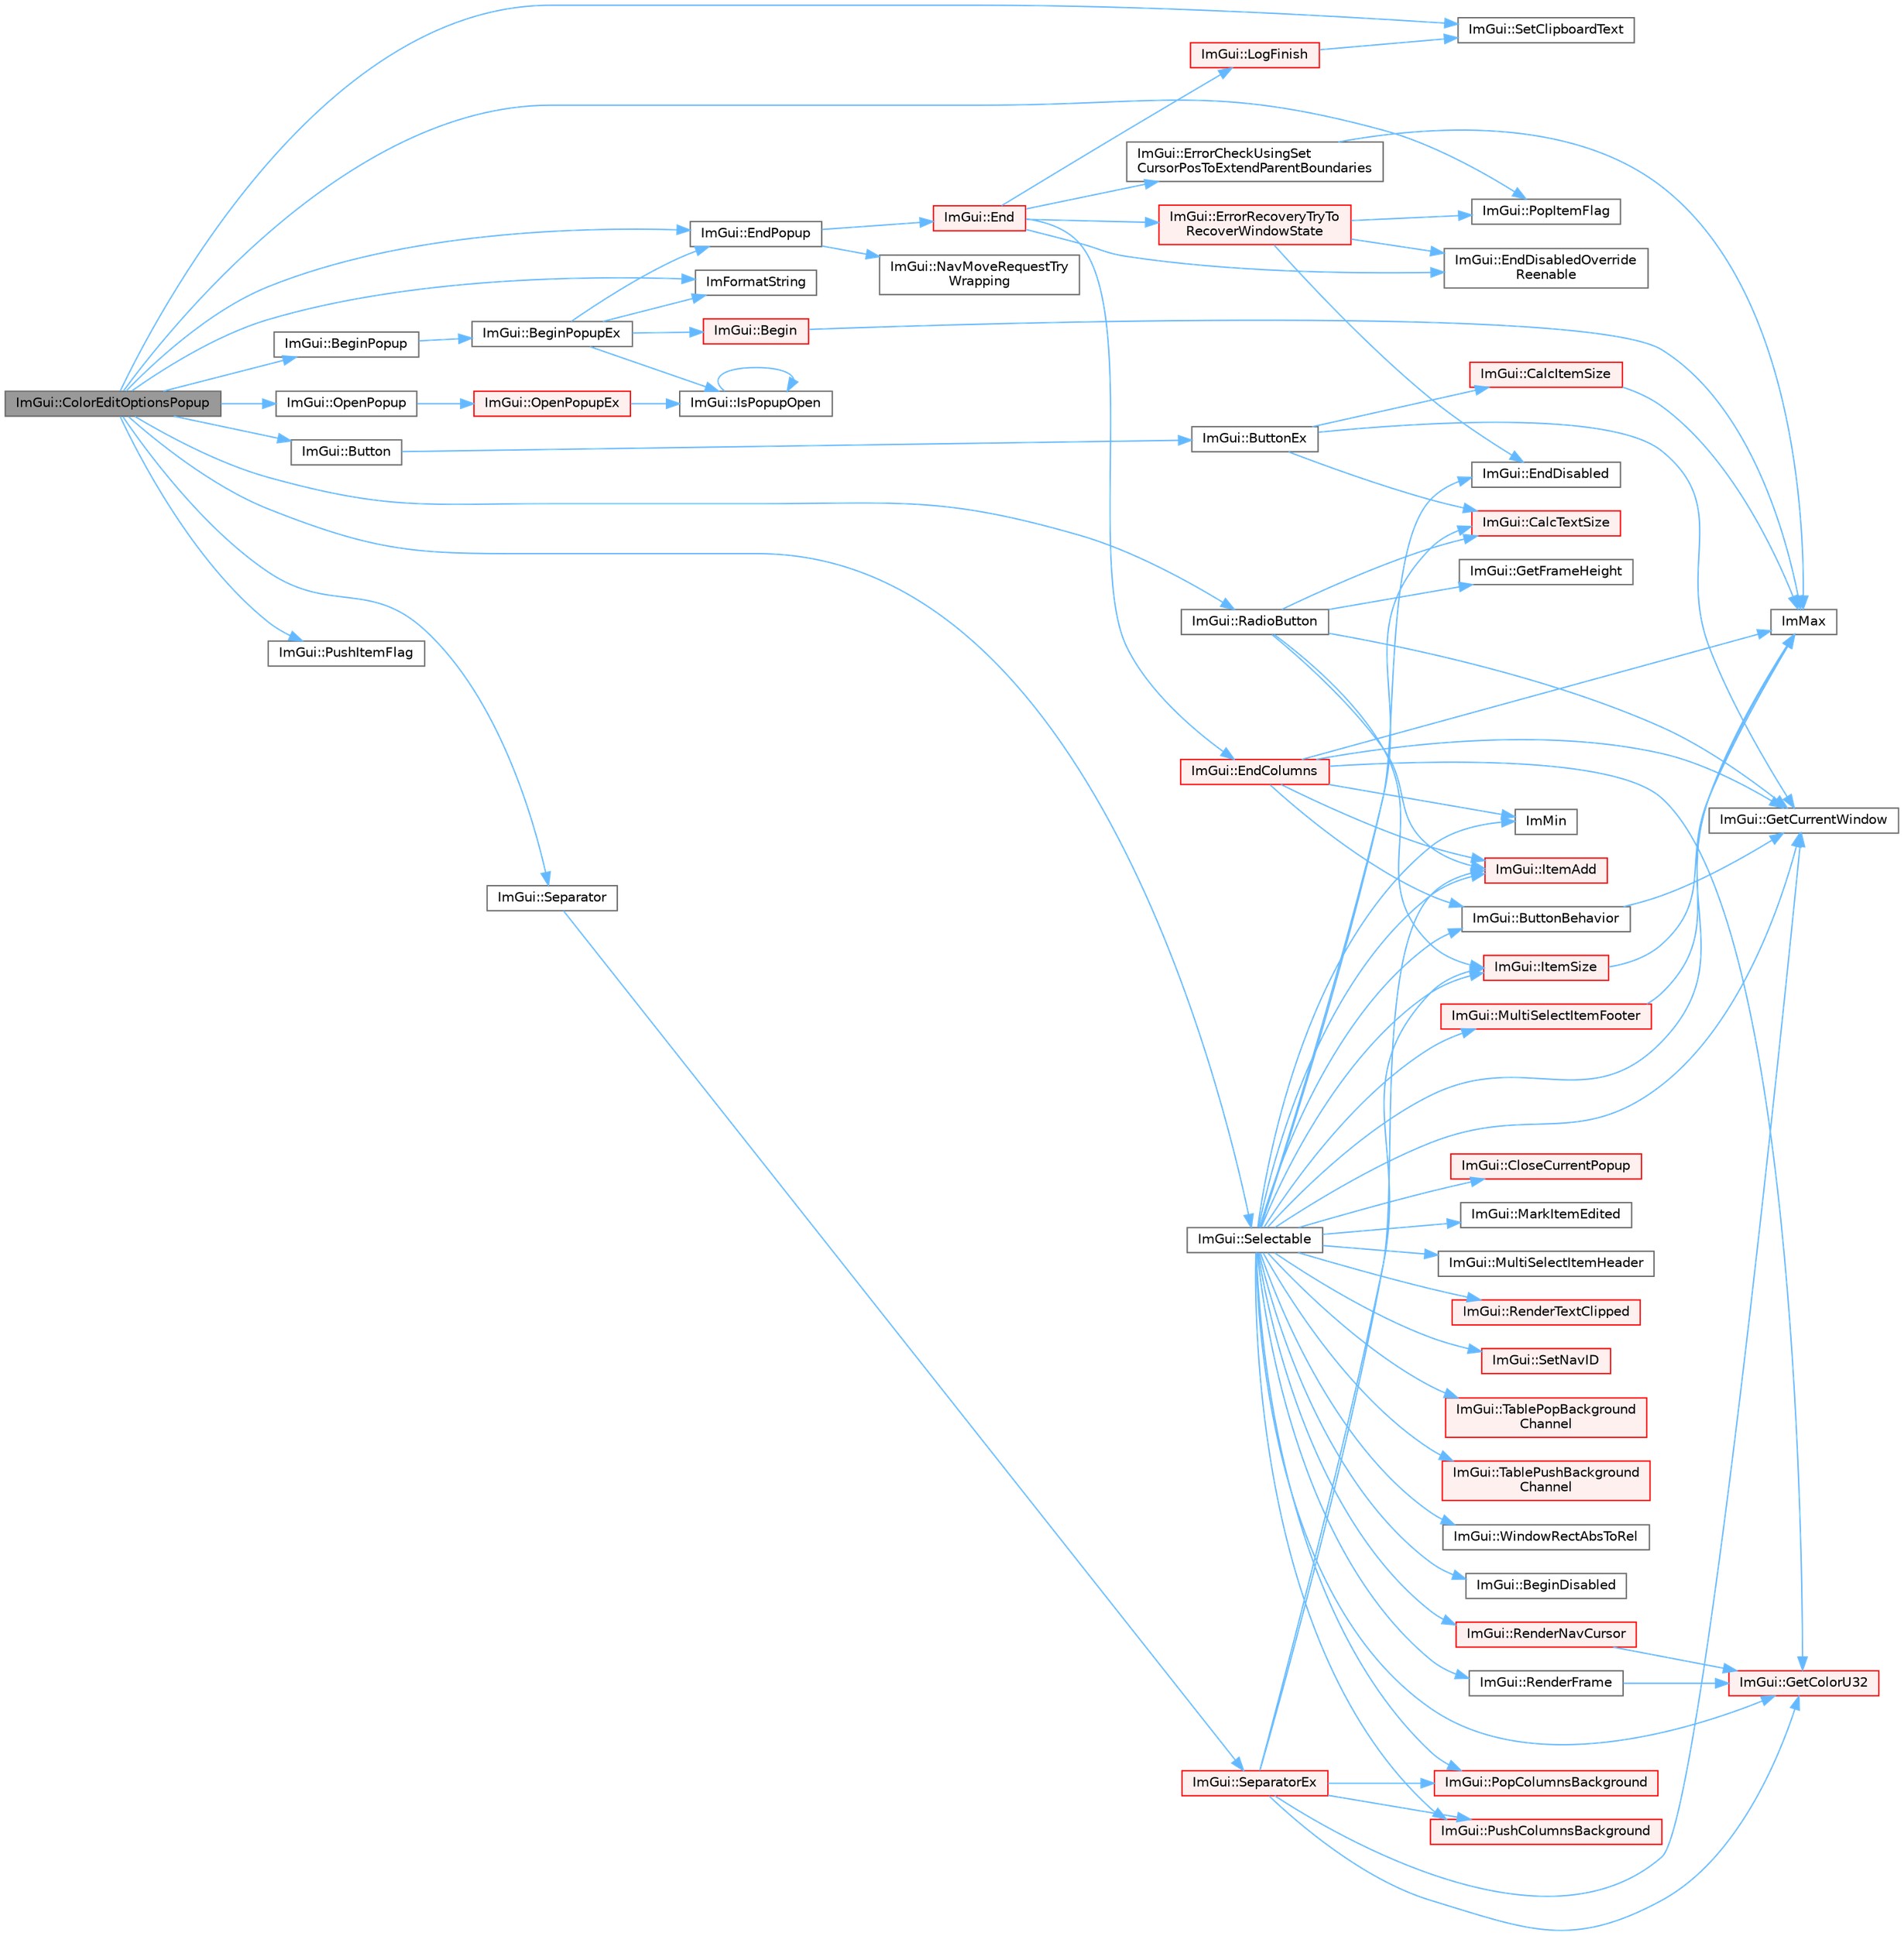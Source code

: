 digraph "ImGui::ColorEditOptionsPopup"
{
 // LATEX_PDF_SIZE
  bgcolor="transparent";
  edge [fontname=Helvetica,fontsize=10,labelfontname=Helvetica,labelfontsize=10];
  node [fontname=Helvetica,fontsize=10,shape=box,height=0.2,width=0.4];
  rankdir="LR";
  Node1 [id="Node000001",label="ImGui::ColorEditOptionsPopup",height=0.2,width=0.4,color="gray40", fillcolor="grey60", style="filled", fontcolor="black",tooltip=" "];
  Node1 -> Node2 [id="edge84_Node000001_Node000002",color="steelblue1",style="solid",tooltip=" "];
  Node2 [id="Node000002",label="ImGui::BeginPopup",height=0.2,width=0.4,color="grey40", fillcolor="white", style="filled",URL="$namespace_im_gui.html#a10e213926d8ca212266bc5fbded1e026",tooltip=" "];
  Node2 -> Node3 [id="edge85_Node000002_Node000003",color="steelblue1",style="solid",tooltip=" "];
  Node3 [id="Node000003",label="ImGui::BeginPopupEx",height=0.2,width=0.4,color="grey40", fillcolor="white", style="filled",URL="$namespace_im_gui.html#a9bb87665314f24d473daefd570d43db1",tooltip=" "];
  Node3 -> Node4 [id="edge86_Node000003_Node000004",color="steelblue1",style="solid",tooltip=" "];
  Node4 [id="Node000004",label="ImGui::Begin",height=0.2,width=0.4,color="red", fillcolor="#FFF0F0", style="filled",URL="$namespace_im_gui.html#a581e58db0bc930bafa4a5d23093a2b99",tooltip=" "];
  Node4 -> Node7 [id="edge87_Node000004_Node000007",color="steelblue1",style="solid",tooltip=" "];
  Node7 [id="Node000007",label="ImMax",height=0.2,width=0.4,color="grey40", fillcolor="white", style="filled",URL="$imgui__internal_8h.html#a7667efd95147d0422f140917c71a9226",tooltip=" "];
  Node3 -> Node246 [id="edge88_Node000003_Node000246",color="steelblue1",style="solid",tooltip=" "];
  Node246 [id="Node000246",label="ImGui::EndPopup",height=0.2,width=0.4,color="grey40", fillcolor="white", style="filled",URL="$namespace_im_gui.html#aa6a9b5696f2ea7eed7683425fc77b8f2",tooltip=" "];
  Node246 -> Node86 [id="edge89_Node000246_Node000086",color="steelblue1",style="solid",tooltip=" "];
  Node86 [id="Node000086",label="ImGui::End",height=0.2,width=0.4,color="red", fillcolor="#FFF0F0", style="filled",URL="$namespace_im_gui.html#a5479d93794a004c67ceb6d13f37c8254",tooltip=" "];
  Node86 -> Node87 [id="edge90_Node000086_Node000087",color="steelblue1",style="solid",tooltip=" "];
  Node87 [id="Node000087",label="ImGui::EndColumns",height=0.2,width=0.4,color="red", fillcolor="#FFF0F0", style="filled",URL="$namespace_im_gui.html#af93bed3bce5475fe4d525d744f16aa20",tooltip=" "];
  Node87 -> Node88 [id="edge91_Node000087_Node000088",color="steelblue1",style="solid",tooltip=" "];
  Node88 [id="Node000088",label="ImGui::ButtonBehavior",height=0.2,width=0.4,color="grey40", fillcolor="white", style="filled",URL="$namespace_im_gui.html#a65a4f18b1bc8ce0f351687922089f374",tooltip=" "];
  Node88 -> Node89 [id="edge92_Node000088_Node000089",color="steelblue1",style="solid",tooltip=" "];
  Node89 [id="Node000089",label="ImGui::GetCurrentWindow",height=0.2,width=0.4,color="grey40", fillcolor="white", style="filled",URL="$namespace_im_gui.html#ac452417b5004ca16a814a72cff153526",tooltip=" "];
  Node87 -> Node90 [id="edge93_Node000087_Node000090",color="steelblue1",style="solid",tooltip=" "];
  Node90 [id="Node000090",label="ImGui::GetColorU32",height=0.2,width=0.4,color="red", fillcolor="#FFF0F0", style="filled",URL="$namespace_im_gui.html#a0de2d9bd347d9866511eb8d014e62556",tooltip=" "];
  Node87 -> Node89 [id="edge94_Node000087_Node000089",color="steelblue1",style="solid",tooltip=" "];
  Node87 -> Node7 [id="edge95_Node000087_Node000007",color="steelblue1",style="solid",tooltip=" "];
  Node87 -> Node8 [id="edge96_Node000087_Node000008",color="steelblue1",style="solid",tooltip=" "];
  Node8 [id="Node000008",label="ImMin",height=0.2,width=0.4,color="grey40", fillcolor="white", style="filled",URL="$imgui__internal_8h.html#a7f9d7828066a9d61b5630adcdf4655d3",tooltip=" "];
  Node87 -> Node112 [id="edge97_Node000087_Node000112",color="steelblue1",style="solid",tooltip=" "];
  Node112 [id="Node000112",label="ImGui::ItemAdd",height=0.2,width=0.4,color="red", fillcolor="#FFF0F0", style="filled",URL="$namespace_im_gui.html#a0c2ccafc8d403c02a6590ac21157b9ac",tooltip=" "];
  Node86 -> Node167 [id="edge98_Node000086_Node000167",color="steelblue1",style="solid",tooltip=" "];
  Node167 [id="Node000167",label="ImGui::EndDisabledOverride\lReenable",height=0.2,width=0.4,color="grey40", fillcolor="white", style="filled",URL="$namespace_im_gui.html#a336225979f3fe3fd9ceba657123f9084",tooltip=" "];
  Node86 -> Node168 [id="edge99_Node000086_Node000168",color="steelblue1",style="solid",tooltip=" "];
  Node168 [id="Node000168",label="ImGui::ErrorCheckUsingSet\lCursorPosToExtendParentBoundaries",height=0.2,width=0.4,color="grey40", fillcolor="white", style="filled",URL="$namespace_im_gui.html#ad5832500c14abd9e76e376b82701385b",tooltip=" "];
  Node168 -> Node7 [id="edge100_Node000168_Node000007",color="steelblue1",style="solid",tooltip=" "];
  Node86 -> Node169 [id="edge101_Node000086_Node000169",color="steelblue1",style="solid",tooltip=" "];
  Node169 [id="Node000169",label="ImGui::ErrorRecoveryTryTo\lRecoverWindowState",height=0.2,width=0.4,color="red", fillcolor="#FFF0F0", style="filled",URL="$namespace_im_gui.html#a9e02d2905347634105ecc057a0824e1a",tooltip=" "];
  Node169 -> Node170 [id="edge102_Node000169_Node000170",color="steelblue1",style="solid",tooltip=" "];
  Node170 [id="Node000170",label="ImGui::EndDisabled",height=0.2,width=0.4,color="grey40", fillcolor="white", style="filled",URL="$namespace_im_gui.html#a9e6088c6c690ddff1302b6e42b380733",tooltip=" "];
  Node169 -> Node167 [id="edge103_Node000169_Node000167",color="steelblue1",style="solid",tooltip=" "];
  Node169 -> Node229 [id="edge104_Node000169_Node000229",color="steelblue1",style="solid",tooltip=" "];
  Node229 [id="Node000229",label="ImGui::PopItemFlag",height=0.2,width=0.4,color="grey40", fillcolor="white", style="filled",URL="$namespace_im_gui.html#aa93281155e1dd23715dbd384e91edc6b",tooltip=" "];
  Node86 -> Node359 [id="edge105_Node000086_Node000359",color="steelblue1",style="solid",tooltip=" "];
  Node359 [id="Node000359",label="ImGui::LogFinish",height=0.2,width=0.4,color="red", fillcolor="#FFF0F0", style="filled",URL="$namespace_im_gui.html#a2ebcd048d1ca025fb972e1c2e920e3f3",tooltip=" "];
  Node359 -> Node361 [id="edge106_Node000359_Node000361",color="steelblue1",style="solid",tooltip=" "];
  Node361 [id="Node000361",label="ImGui::SetClipboardText",height=0.2,width=0.4,color="grey40", fillcolor="white", style="filled",URL="$namespace_im_gui.html#aa4824a1b351c063b4aff9b9f4fb5fd4d",tooltip=" "];
  Node246 -> Node204 [id="edge107_Node000246_Node000204",color="steelblue1",style="solid",tooltip=" "];
  Node204 [id="Node000204",label="ImGui::NavMoveRequestTry\lWrapping",height=0.2,width=0.4,color="grey40", fillcolor="white", style="filled",URL="$namespace_im_gui.html#a95a9a1a5411cccb918fc29a0b0d3f953",tooltip=" "];
  Node3 -> Node26 [id="edge108_Node000003_Node000026",color="steelblue1",style="solid",tooltip=" "];
  Node26 [id="Node000026",label="ImFormatString",height=0.2,width=0.4,color="grey40", fillcolor="white", style="filled",URL="$imgui_8cpp.html#a75ccaf7d676b1f567ba888ae42ac3809",tooltip=" "];
  Node3 -> Node252 [id="edge109_Node000003_Node000252",color="steelblue1",style="solid",tooltip=" "];
  Node252 [id="Node000252",label="ImGui::IsPopupOpen",height=0.2,width=0.4,color="grey40", fillcolor="white", style="filled",URL="$namespace_im_gui.html#a0e351145d0936e79948094166757712e",tooltip=" "];
  Node252 -> Node252 [id="edge110_Node000252_Node000252",color="steelblue1",style="solid",tooltip=" "];
  Node1 -> Node516 [id="edge111_Node000001_Node000516",color="steelblue1",style="solid",tooltip=" "];
  Node516 [id="Node000516",label="ImGui::Button",height=0.2,width=0.4,color="grey40", fillcolor="white", style="filled",URL="$namespace_im_gui.html#a38094c568ce398db5a3abb9d3ac92030",tooltip=" "];
  Node516 -> Node517 [id="edge112_Node000516_Node000517",color="steelblue1",style="solid",tooltip=" "];
  Node517 [id="Node000517",label="ImGui::ButtonEx",height=0.2,width=0.4,color="grey40", fillcolor="white", style="filled",URL="$namespace_im_gui.html#ae479220c66b039874c6e4c9e9b22849f",tooltip=" "];
  Node517 -> Node518 [id="edge113_Node000517_Node000518",color="steelblue1",style="solid",tooltip=" "];
  Node518 [id="Node000518",label="ImGui::CalcItemSize",height=0.2,width=0.4,color="red", fillcolor="#FFF0F0", style="filled",URL="$namespace_im_gui.html#acaef0497f7982dd98bf215e50129cd9b",tooltip=" "];
  Node518 -> Node7 [id="edge114_Node000518_Node000007",color="steelblue1",style="solid",tooltip=" "];
  Node517 -> Node142 [id="edge115_Node000517_Node000142",color="steelblue1",style="solid",tooltip=" "];
  Node142 [id="Node000142",label="ImGui::CalcTextSize",height=0.2,width=0.4,color="red", fillcolor="#FFF0F0", style="filled",URL="$namespace_im_gui.html#a848b9db6cc4a186751c0ecebcaadc33b",tooltip=" "];
  Node517 -> Node89 [id="edge116_Node000517_Node000089",color="steelblue1",style="solid",tooltip=" "];
  Node1 -> Node246 [id="edge117_Node000001_Node000246",color="steelblue1",style="solid",tooltip=" "];
  Node1 -> Node26 [id="edge118_Node000001_Node000026",color="steelblue1",style="solid",tooltip=" "];
  Node1 -> Node519 [id="edge119_Node000001_Node000519",color="steelblue1",style="solid",tooltip=" "];
  Node519 [id="Node000519",label="ImGui::OpenPopup",height=0.2,width=0.4,color="grey40", fillcolor="white", style="filled",URL="$namespace_im_gui.html#a9e1be94ca8c4d48a20b230cdfc9b18c5",tooltip=" "];
  Node519 -> Node261 [id="edge120_Node000519_Node000261",color="steelblue1",style="solid",tooltip=" "];
  Node261 [id="Node000261",label="ImGui::OpenPopupEx",height=0.2,width=0.4,color="red", fillcolor="#FFF0F0", style="filled",URL="$namespace_im_gui.html#ac1570338b44e1f1311055db7ae41c47b",tooltip=" "];
  Node261 -> Node252 [id="edge121_Node000261_Node000252",color="steelblue1",style="solid",tooltip=" "];
  Node1 -> Node229 [id="edge122_Node000001_Node000229",color="steelblue1",style="solid",tooltip=" "];
  Node1 -> Node231 [id="edge123_Node000001_Node000231",color="steelblue1",style="solid",tooltip=" "];
  Node231 [id="Node000231",label="ImGui::PushItemFlag",height=0.2,width=0.4,color="grey40", fillcolor="white", style="filled",URL="$namespace_im_gui.html#ac7301f6378333f6d17f47823eed9e00a",tooltip=" "];
  Node1 -> Node520 [id="edge124_Node000001_Node000520",color="steelblue1",style="solid",tooltip=" "];
  Node520 [id="Node000520",label="ImGui::RadioButton",height=0.2,width=0.4,color="grey40", fillcolor="white", style="filled",URL="$namespace_im_gui.html#a6b146763845cbad5a4144772279631bc",tooltip=" "];
  Node520 -> Node142 [id="edge125_Node000520_Node000142",color="steelblue1",style="solid",tooltip=" "];
  Node520 -> Node89 [id="edge126_Node000520_Node000089",color="steelblue1",style="solid",tooltip=" "];
  Node520 -> Node224 [id="edge127_Node000520_Node000224",color="steelblue1",style="solid",tooltip=" "];
  Node224 [id="Node000224",label="ImGui::GetFrameHeight",height=0.2,width=0.4,color="grey40", fillcolor="white", style="filled",URL="$namespace_im_gui.html#ae560f17cf3262017cee888d1eb77f294",tooltip=" "];
  Node520 -> Node112 [id="edge128_Node000520_Node000112",color="steelblue1",style="solid",tooltip=" "];
  Node520 -> Node173 [id="edge129_Node000520_Node000173",color="steelblue1",style="solid",tooltip=" "];
  Node173 [id="Node000173",label="ImGui::ItemSize",height=0.2,width=0.4,color="red", fillcolor="#FFF0F0", style="filled",URL="$namespace_im_gui.html#a4b5818a652d943ea54e0cec9fb3943d7",tooltip=" "];
  Node173 -> Node7 [id="edge130_Node000173_Node000007",color="steelblue1",style="solid",tooltip=" "];
  Node1 -> Node279 [id="edge131_Node000001_Node000279",color="steelblue1",style="solid",tooltip=" "];
  Node279 [id="Node000279",label="ImGui::Selectable",height=0.2,width=0.4,color="grey40", fillcolor="white", style="filled",URL="$namespace_im_gui.html#af98575238bda183a523df19fb447af60",tooltip=" "];
  Node279 -> Node280 [id="edge132_Node000279_Node000280",color="steelblue1",style="solid",tooltip=" "];
  Node280 [id="Node000280",label="ImGui::BeginDisabled",height=0.2,width=0.4,color="grey40", fillcolor="white", style="filled",URL="$namespace_im_gui.html#ae90e9a26f01d0d45f6bf7ca720d170d1",tooltip=" "];
  Node279 -> Node88 [id="edge133_Node000279_Node000088",color="steelblue1",style="solid",tooltip=" "];
  Node279 -> Node142 [id="edge134_Node000279_Node000142",color="steelblue1",style="solid",tooltip=" "];
  Node279 -> Node281 [id="edge135_Node000279_Node000281",color="steelblue1",style="solid",tooltip=" "];
  Node281 [id="Node000281",label="ImGui::CloseCurrentPopup",height=0.2,width=0.4,color="red", fillcolor="#FFF0F0", style="filled",URL="$namespace_im_gui.html#aeaec6479834db7918260fc082107f90b",tooltip=" "];
  Node279 -> Node170 [id="edge136_Node000279_Node000170",color="steelblue1",style="solid",tooltip=" "];
  Node279 -> Node90 [id="edge137_Node000279_Node000090",color="steelblue1",style="solid",tooltip=" "];
  Node279 -> Node89 [id="edge138_Node000279_Node000089",color="steelblue1",style="solid",tooltip=" "];
  Node279 -> Node7 [id="edge139_Node000279_Node000007",color="steelblue1",style="solid",tooltip=" "];
  Node279 -> Node8 [id="edge140_Node000279_Node000008",color="steelblue1",style="solid",tooltip=" "];
  Node279 -> Node112 [id="edge141_Node000279_Node000112",color="steelblue1",style="solid",tooltip=" "];
  Node279 -> Node173 [id="edge142_Node000279_Node000173",color="steelblue1",style="solid",tooltip=" "];
  Node279 -> Node282 [id="edge143_Node000279_Node000282",color="steelblue1",style="solid",tooltip=" "];
  Node282 [id="Node000282",label="ImGui::MarkItemEdited",height=0.2,width=0.4,color="grey40", fillcolor="white", style="filled",URL="$namespace_im_gui.html#a83036681a36fbee2d35b5b57a1ef72e6",tooltip=" "];
  Node279 -> Node283 [id="edge144_Node000279_Node000283",color="steelblue1",style="solid",tooltip=" "];
  Node283 [id="Node000283",label="ImGui::MultiSelectItemFooter",height=0.2,width=0.4,color="red", fillcolor="#FFF0F0", style="filled",URL="$namespace_im_gui.html#a69762bfb0eaf3daa730895737bce05e5",tooltip=" "];
  Node283 -> Node7 [id="edge145_Node000283_Node000007",color="steelblue1",style="solid",tooltip=" "];
  Node279 -> Node287 [id="edge146_Node000279_Node000287",color="steelblue1",style="solid",tooltip=" "];
  Node287 [id="Node000287",label="ImGui::MultiSelectItemHeader",height=0.2,width=0.4,color="grey40", fillcolor="white", style="filled",URL="$namespace_im_gui.html#a42a98da805c3612b26b829e0567fdc0f",tooltip=" "];
  Node279 -> Node288 [id="edge147_Node000279_Node000288",color="steelblue1",style="solid",tooltip=" "];
  Node288 [id="Node000288",label="ImGui::PopColumnsBackground",height=0.2,width=0.4,color="red", fillcolor="#FFF0F0", style="filled",URL="$namespace_im_gui.html#a27c737fa1fc79164fc7d840e858b1845",tooltip=" "];
  Node279 -> Node291 [id="edge148_Node000279_Node000291",color="steelblue1",style="solid",tooltip=" "];
  Node291 [id="Node000291",label="ImGui::PushColumnsBackground",height=0.2,width=0.4,color="red", fillcolor="#FFF0F0", style="filled",URL="$namespace_im_gui.html#a39f557bf00d94069a41b0d40bd72c522",tooltip=" "];
  Node279 -> Node227 [id="edge149_Node000279_Node000227",color="steelblue1",style="solid",tooltip=" "];
  Node227 [id="Node000227",label="ImGui::RenderFrame",height=0.2,width=0.4,color="grey40", fillcolor="white", style="filled",URL="$namespace_im_gui.html#a6eb97ff501764c37df4ffd99ebadeba7",tooltip=" "];
  Node227 -> Node90 [id="edge150_Node000227_Node000090",color="steelblue1",style="solid",tooltip=" "];
  Node279 -> Node228 [id="edge151_Node000279_Node000228",color="steelblue1",style="solid",tooltip=" "];
  Node228 [id="Node000228",label="ImGui::RenderNavCursor",height=0.2,width=0.4,color="red", fillcolor="#FFF0F0", style="filled",URL="$namespace_im_gui.html#a2722dcfe26c7f6e8cd522102ef5b7df2",tooltip=" "];
  Node228 -> Node90 [id="edge152_Node000228_Node000090",color="steelblue1",style="solid",tooltip=" "];
  Node279 -> Node276 [id="edge153_Node000279_Node000276",color="steelblue1",style="solid",tooltip=" "];
  Node276 [id="Node000276",label="ImGui::RenderTextClipped",height=0.2,width=0.4,color="red", fillcolor="#FFF0F0", style="filled",URL="$namespace_im_gui.html#ab362eafae794c7364a6b96ea06f38eb9",tooltip=" "];
  Node279 -> Node179 [id="edge154_Node000279_Node000179",color="steelblue1",style="solid",tooltip=" "];
  Node179 [id="Node000179",label="ImGui::SetNavID",height=0.2,width=0.4,color="red", fillcolor="#FFF0F0", style="filled",URL="$namespace_im_gui.html#a101d94ec7f8e0a219bbaee58558316eb",tooltip=" "];
  Node279 -> Node292 [id="edge155_Node000279_Node000292",color="steelblue1",style="solid",tooltip=" "];
  Node292 [id="Node000292",label="ImGui::TablePopBackground\lChannel",height=0.2,width=0.4,color="red", fillcolor="#FFF0F0", style="filled",URL="$namespace_im_gui.html#a4fe11c430ad1b6597d4ffbde7cdf257e",tooltip=" "];
  Node279 -> Node293 [id="edge156_Node000279_Node000293",color="steelblue1",style="solid",tooltip=" "];
  Node293 [id="Node000293",label="ImGui::TablePushBackground\lChannel",height=0.2,width=0.4,color="red", fillcolor="#FFF0F0", style="filled",URL="$namespace_im_gui.html#a6b6e0c511477248e9dd485c359f52eeb",tooltip=" "];
  Node279 -> Node133 [id="edge157_Node000279_Node000133",color="steelblue1",style="solid",tooltip=" "];
  Node133 [id="Node000133",label="ImGui::WindowRectAbsToRel",height=0.2,width=0.4,color="grey40", fillcolor="white", style="filled",URL="$namespace_im_gui.html#a06d8e9fae450c785dc8f61f6e03462a7",tooltip=" "];
  Node1 -> Node335 [id="edge158_Node000001_Node000335",color="steelblue1",style="solid",tooltip=" "];
  Node335 [id="Node000335",label="ImGui::Separator",height=0.2,width=0.4,color="grey40", fillcolor="white", style="filled",URL="$namespace_im_gui.html#a191123597a5084d003c8beac7eeb029e",tooltip=" "];
  Node335 -> Node336 [id="edge159_Node000335_Node000336",color="steelblue1",style="solid",tooltip=" "];
  Node336 [id="Node000336",label="ImGui::SeparatorEx",height=0.2,width=0.4,color="red", fillcolor="#FFF0F0", style="filled",URL="$namespace_im_gui.html#acd77978447d71b3113ad084dfde1fe18",tooltip=" "];
  Node336 -> Node90 [id="edge160_Node000336_Node000090",color="steelblue1",style="solid",tooltip=" "];
  Node336 -> Node89 [id="edge161_Node000336_Node000089",color="steelblue1",style="solid",tooltip=" "];
  Node336 -> Node112 [id="edge162_Node000336_Node000112",color="steelblue1",style="solid",tooltip=" "];
  Node336 -> Node173 [id="edge163_Node000336_Node000173",color="steelblue1",style="solid",tooltip=" "];
  Node336 -> Node288 [id="edge164_Node000336_Node000288",color="steelblue1",style="solid",tooltip=" "];
  Node336 -> Node291 [id="edge165_Node000336_Node000291",color="steelblue1",style="solid",tooltip=" "];
  Node1 -> Node361 [id="edge166_Node000001_Node000361",color="steelblue1",style="solid",tooltip=" "];
}
